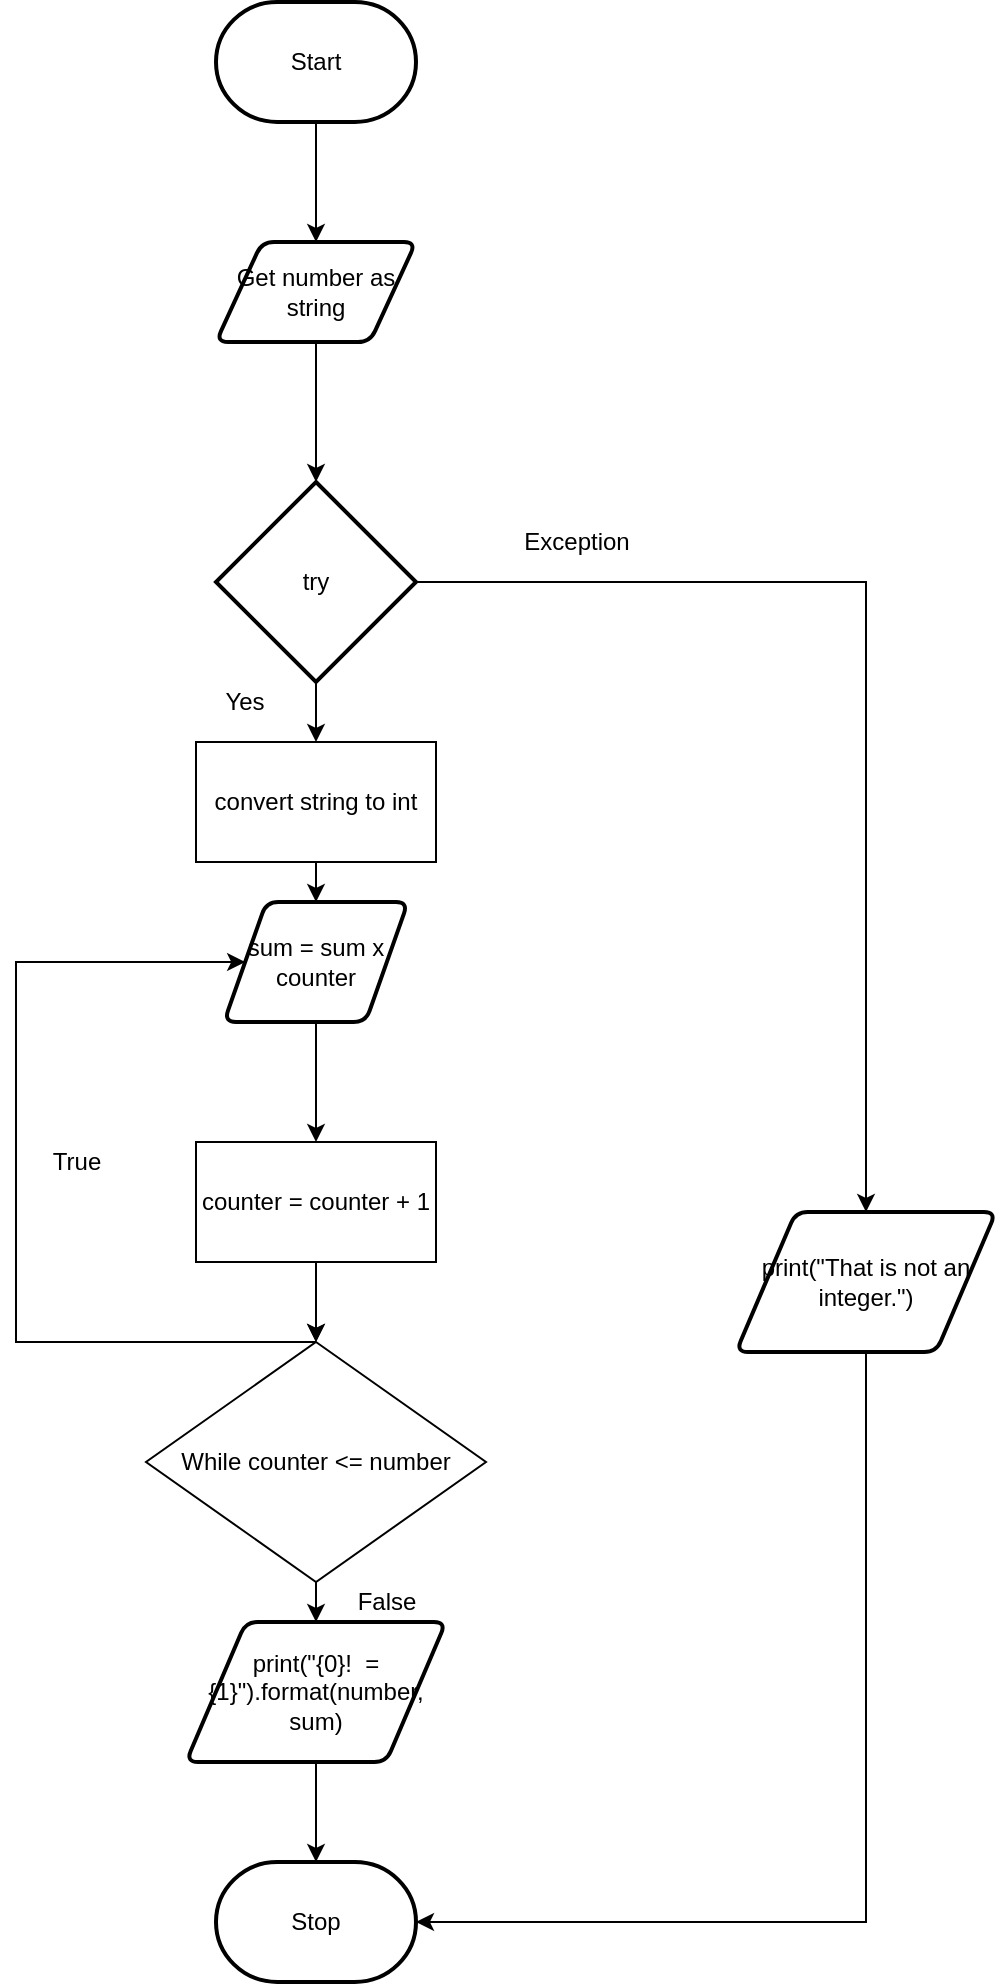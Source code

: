 <mxfile>
    <diagram id="Uj27u6g6IByhOTaoBkWt" name="Flowchart">
        <mxGraphModel dx="1074" dy="749" grid="1" gridSize="10" guides="1" tooltips="1" connect="1" arrows="1" fold="1" page="1" pageScale="1" pageWidth="827" pageHeight="1169" math="0" shadow="0">
            <root>
                <mxCell id="0"/>
                <mxCell id="1" parent="0"/>
                <mxCell id="88" style="edgeStyle=orthogonalEdgeStyle;rounded=0;html=1;entryX=0.5;entryY=0;entryDx=0;entryDy=0;entryPerimeter=0;" edge="1" parent="1" source="3" target="82">
                    <mxGeometry relative="1" as="geometry"/>
                </mxCell>
                <mxCell id="3" value="Get number as string" style="shape=parallelogram;html=1;strokeWidth=2;perimeter=parallelogramPerimeter;whiteSpace=wrap;rounded=1;arcSize=12;size=0.23;" parent="1" vertex="1">
                    <mxGeometry x="380" y="180" width="100" height="50" as="geometry"/>
                </mxCell>
                <mxCell id="68" style="edgeStyle=orthogonalEdgeStyle;rounded=0;html=1;entryX=0.5;entryY=0;entryDx=0;entryDy=0;" parent="1" source="5" target="3" edge="1">
                    <mxGeometry relative="1" as="geometry"/>
                </mxCell>
                <mxCell id="5" value="Start" style="strokeWidth=2;html=1;shape=mxgraph.flowchart.terminator;whiteSpace=wrap;" parent="1" vertex="1">
                    <mxGeometry x="380" y="60" width="100" height="60" as="geometry"/>
                </mxCell>
                <mxCell id="11" value="Stop" style="strokeWidth=2;html=1;shape=mxgraph.flowchart.terminator;whiteSpace=wrap;" parent="1" vertex="1">
                    <mxGeometry x="380" y="990" width="100" height="60" as="geometry"/>
                </mxCell>
                <mxCell id="74" style="edgeStyle=none;html=1;entryX=0.5;entryY=0;entryDx=0;entryDy=0;" parent="1" source="24" target="72" edge="1">
                    <mxGeometry relative="1" as="geometry"/>
                </mxCell>
                <mxCell id="24" value="sum = sum x counter" style="shape=parallelogram;html=1;strokeWidth=2;perimeter=parallelogramPerimeter;whiteSpace=wrap;rounded=1;arcSize=12;size=0.23;" parent="1" vertex="1">
                    <mxGeometry x="384" y="510" width="92" height="60" as="geometry"/>
                </mxCell>
                <mxCell id="78" style="edgeStyle=orthogonalEdgeStyle;rounded=0;html=1;entryX=0;entryY=0.5;entryDx=0;entryDy=0;" parent="1" source="30" target="24" edge="1">
                    <mxGeometry relative="1" as="geometry">
                        <Array as="points">
                            <mxPoint x="280" y="730"/>
                            <mxPoint x="280" y="540"/>
                        </Array>
                    </mxGeometry>
                </mxCell>
                <mxCell id="80" style="edgeStyle=orthogonalEdgeStyle;rounded=0;html=1;entryX=0.5;entryY=0;entryDx=0;entryDy=0;" parent="1" source="30" target="79" edge="1">
                    <mxGeometry relative="1" as="geometry"/>
                </mxCell>
                <mxCell id="30" value="While counter &amp;lt;= number" style="rhombus;whiteSpace=wrap;html=1;" parent="1" vertex="1">
                    <mxGeometry x="345" y="730" width="170" height="120" as="geometry"/>
                </mxCell>
                <mxCell id="52" value="False" style="text;html=1;resizable=0;autosize=1;align=center;verticalAlign=middle;points=[];fillColor=none;strokeColor=none;rounded=0;" parent="1" vertex="1">
                    <mxGeometry x="440" y="850" width="50" height="20" as="geometry"/>
                </mxCell>
                <mxCell id="53" value="True" style="text;html=1;resizable=0;autosize=1;align=center;verticalAlign=middle;points=[];fillColor=none;strokeColor=none;rounded=0;" parent="1" vertex="1">
                    <mxGeometry x="290" y="630" width="40" height="20" as="geometry"/>
                </mxCell>
                <mxCell id="75" style="edgeStyle=none;html=1;entryX=0.5;entryY=0;entryDx=0;entryDy=0;" parent="1" source="72" target="30" edge="1">
                    <mxGeometry relative="1" as="geometry"/>
                </mxCell>
                <mxCell id="77" value="" style="edgeStyle=orthogonalEdgeStyle;rounded=0;html=1;" parent="1" source="72" target="30" edge="1">
                    <mxGeometry relative="1" as="geometry"/>
                </mxCell>
                <mxCell id="72" value="counter = counter + 1" style="rounded=0;whiteSpace=wrap;html=1;" parent="1" vertex="1">
                    <mxGeometry x="370" y="630" width="120" height="60" as="geometry"/>
                </mxCell>
                <mxCell id="81" style="edgeStyle=orthogonalEdgeStyle;rounded=0;html=1;entryX=0.5;entryY=0;entryDx=0;entryDy=0;entryPerimeter=0;" parent="1" source="79" target="11" edge="1">
                    <mxGeometry relative="1" as="geometry"/>
                </mxCell>
                <mxCell id="79" value="print(&quot;{0}!&amp;nbsp; = {1}&quot;).format(number, sum)" style="shape=parallelogram;html=1;strokeWidth=2;perimeter=parallelogramPerimeter;whiteSpace=wrap;rounded=1;arcSize=12;size=0.23;" parent="1" vertex="1">
                    <mxGeometry x="365" y="870" width="130" height="70" as="geometry"/>
                </mxCell>
                <mxCell id="86" style="edgeStyle=orthogonalEdgeStyle;html=1;entryX=0.5;entryY=0;entryDx=0;entryDy=0;rounded=0;" edge="1" parent="1" source="82" target="85">
                    <mxGeometry relative="1" as="geometry"/>
                </mxCell>
                <mxCell id="93" style="edgeStyle=orthogonalEdgeStyle;rounded=0;html=1;entryX=0.5;entryY=0;entryDx=0;entryDy=0;" edge="1" parent="1" source="82" target="92">
                    <mxGeometry relative="1" as="geometry"/>
                </mxCell>
                <mxCell id="82" value="try" style="strokeWidth=2;html=1;shape=mxgraph.flowchart.decision;whiteSpace=wrap;" vertex="1" parent="1">
                    <mxGeometry x="380" y="300" width="100" height="100" as="geometry"/>
                </mxCell>
                <mxCell id="84" value="Yes" style="text;html=1;resizable=0;autosize=1;align=center;verticalAlign=middle;points=[];fillColor=none;strokeColor=none;rounded=0;" vertex="1" parent="1">
                    <mxGeometry x="374" y="400" width="40" height="20" as="geometry"/>
                </mxCell>
                <mxCell id="87" style="edgeStyle=orthogonalEdgeStyle;rounded=0;html=1;entryX=1;entryY=0.5;entryDx=0;entryDy=0;entryPerimeter=0;" edge="1" parent="1" source="85" target="11">
                    <mxGeometry relative="1" as="geometry">
                        <Array as="points">
                            <mxPoint x="705" y="1020"/>
                        </Array>
                    </mxGeometry>
                </mxCell>
                <mxCell id="85" value="print(&quot;That is not an integer.&quot;)" style="shape=parallelogram;html=1;strokeWidth=2;perimeter=parallelogramPerimeter;whiteSpace=wrap;rounded=1;arcSize=12;size=0.23;" vertex="1" parent="1">
                    <mxGeometry x="640" y="665" width="130" height="70" as="geometry"/>
                </mxCell>
                <mxCell id="90" value="Exception" style="text;html=1;resizable=0;autosize=1;align=center;verticalAlign=middle;points=[];fillColor=none;strokeColor=none;rounded=0;" vertex="1" parent="1">
                    <mxGeometry x="525" y="320" width="70" height="20" as="geometry"/>
                </mxCell>
                <mxCell id="94" style="edgeStyle=orthogonalEdgeStyle;rounded=0;html=1;entryX=0.5;entryY=0;entryDx=0;entryDy=0;" edge="1" parent="1" source="92" target="24">
                    <mxGeometry relative="1" as="geometry"/>
                </mxCell>
                <mxCell id="92" value="convert string to int" style="rounded=0;whiteSpace=wrap;html=1;" vertex="1" parent="1">
                    <mxGeometry x="370" y="430" width="120" height="60" as="geometry"/>
                </mxCell>
            </root>
        </mxGraphModel>
    </diagram>
</mxfile>
